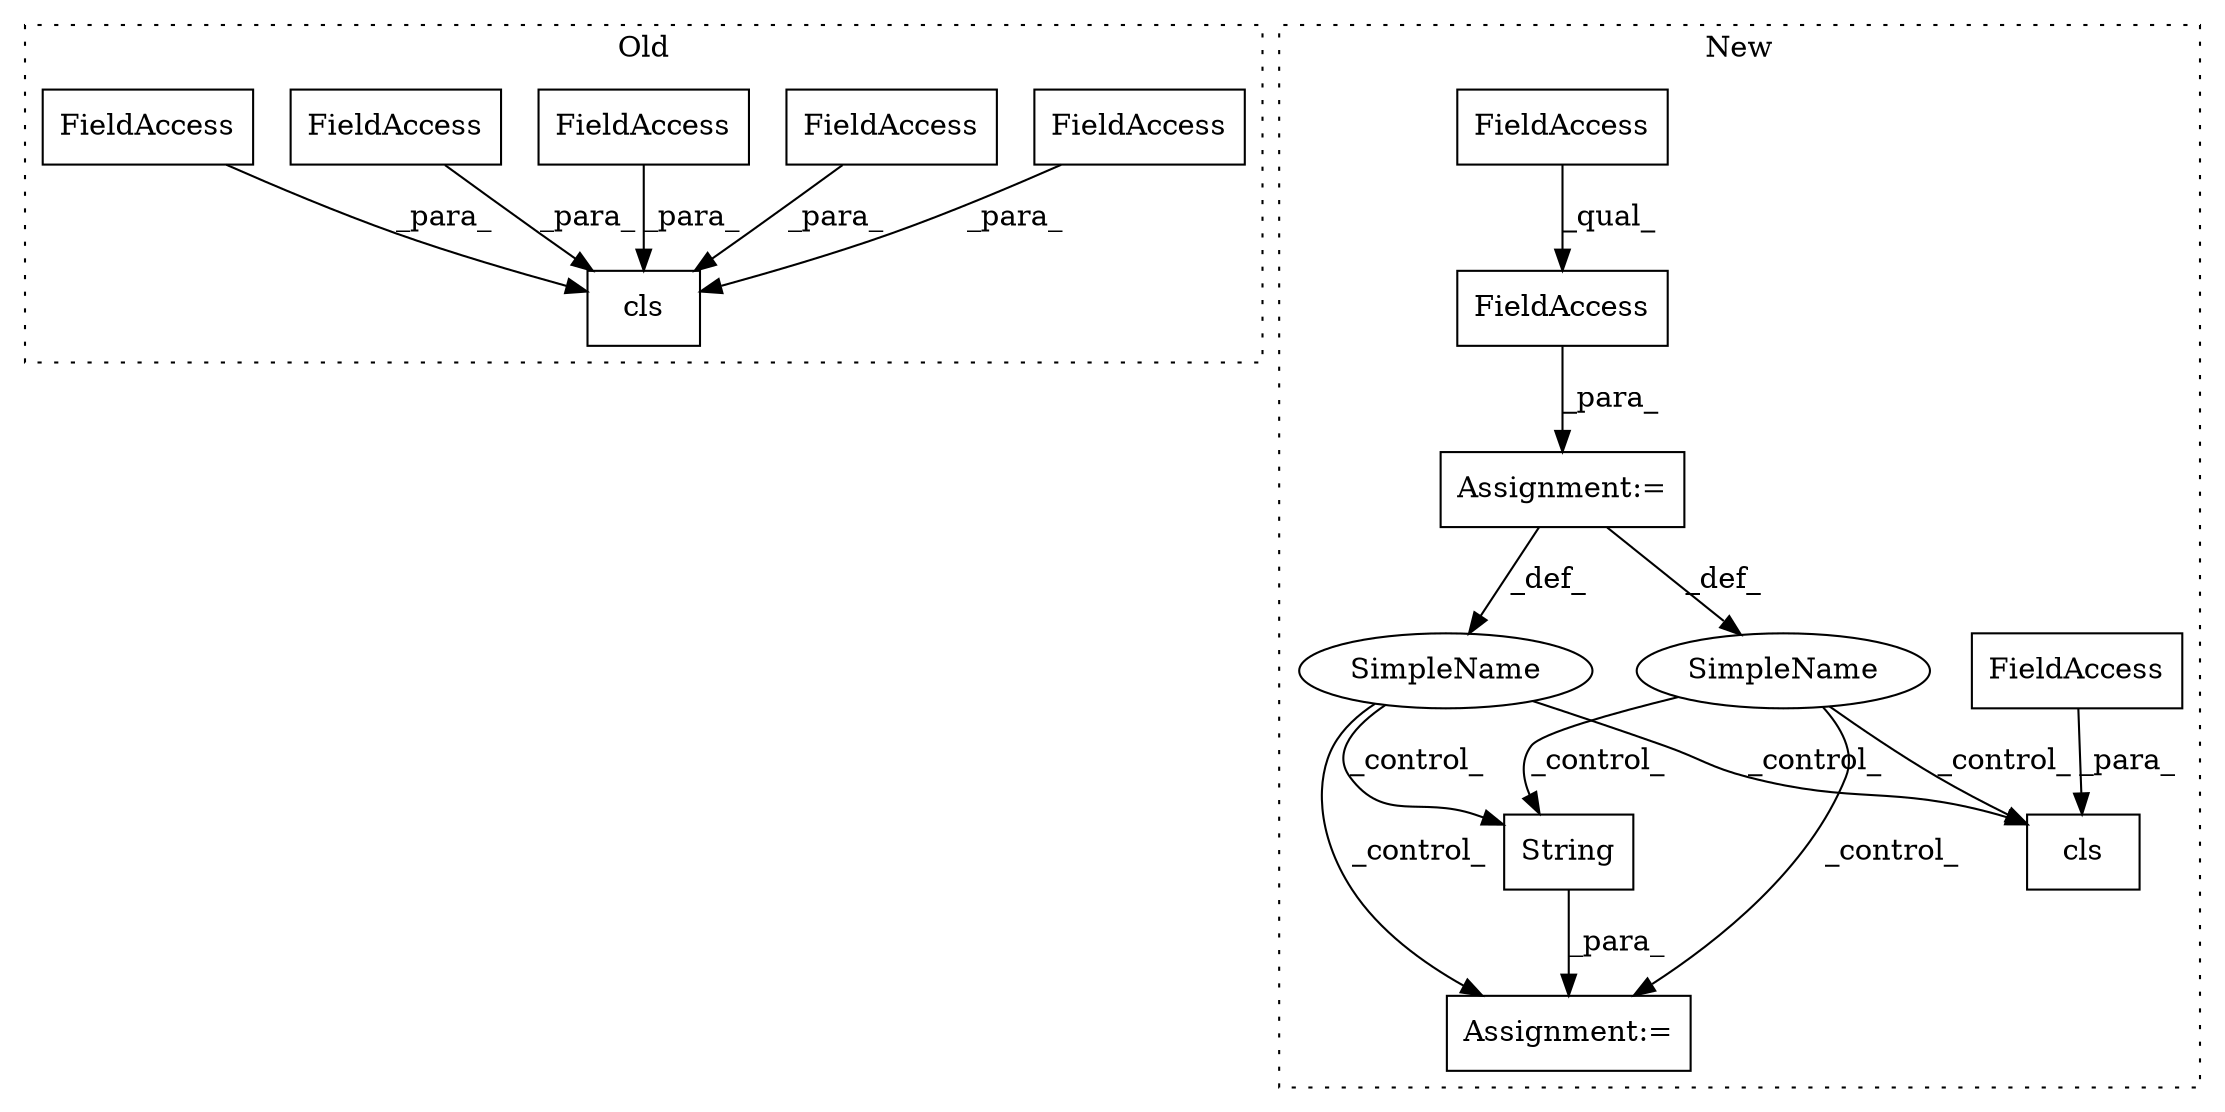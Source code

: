 digraph G {
subgraph cluster0 {
1 [label="cls" a="32" s="2893,2981" l="4,1" shape="box"];
5 [label="FieldAccess" a="22" s="2935" l="14" shape="box"];
6 [label="FieldAccess" a="22" s="2950" l="14" shape="box"];
7 [label="FieldAccess" a="22" s="2897" l="18" shape="box"];
9 [label="FieldAccess" a="22" s="2965" l="8" shape="box"];
10 [label="FieldAccess" a="22" s="2916" l="18" shape="box"];
label = "Old";
style="dotted";
}
subgraph cluster1 {
2 [label="cls" a="32" s="2919,2933" l="4,1" shape="box"];
3 [label="SimpleName" a="42" s="" l="" shape="ellipse"];
4 [label="String" a="32" s="2537,2548" l="7,1" shape="box"];
8 [label="FieldAccess" a="22" s="2923" l="10" shape="box"];
11 [label="SimpleName" a="42" s="" l="" shape="ellipse"];
12 [label="Assignment:=" a="7" s="2362" l="1" shape="box"];
13 [label="FieldAccess" a="22" s="2363" l="20" shape="box"];
14 [label="FieldAccess" a="22" s="2363" l="10" shape="box"];
15 [label="Assignment:=" a="7" s="2536" l="1" shape="box"];
label = "New";
style="dotted";
}
3 -> 4 [label="_control_"];
3 -> 2 [label="_control_"];
3 -> 15 [label="_control_"];
4 -> 15 [label="_para_"];
5 -> 1 [label="_para_"];
6 -> 1 [label="_para_"];
7 -> 1 [label="_para_"];
8 -> 2 [label="_para_"];
9 -> 1 [label="_para_"];
10 -> 1 [label="_para_"];
11 -> 4 [label="_control_"];
11 -> 2 [label="_control_"];
11 -> 15 [label="_control_"];
12 -> 11 [label="_def_"];
12 -> 3 [label="_def_"];
13 -> 12 [label="_para_"];
14 -> 13 [label="_qual_"];
}